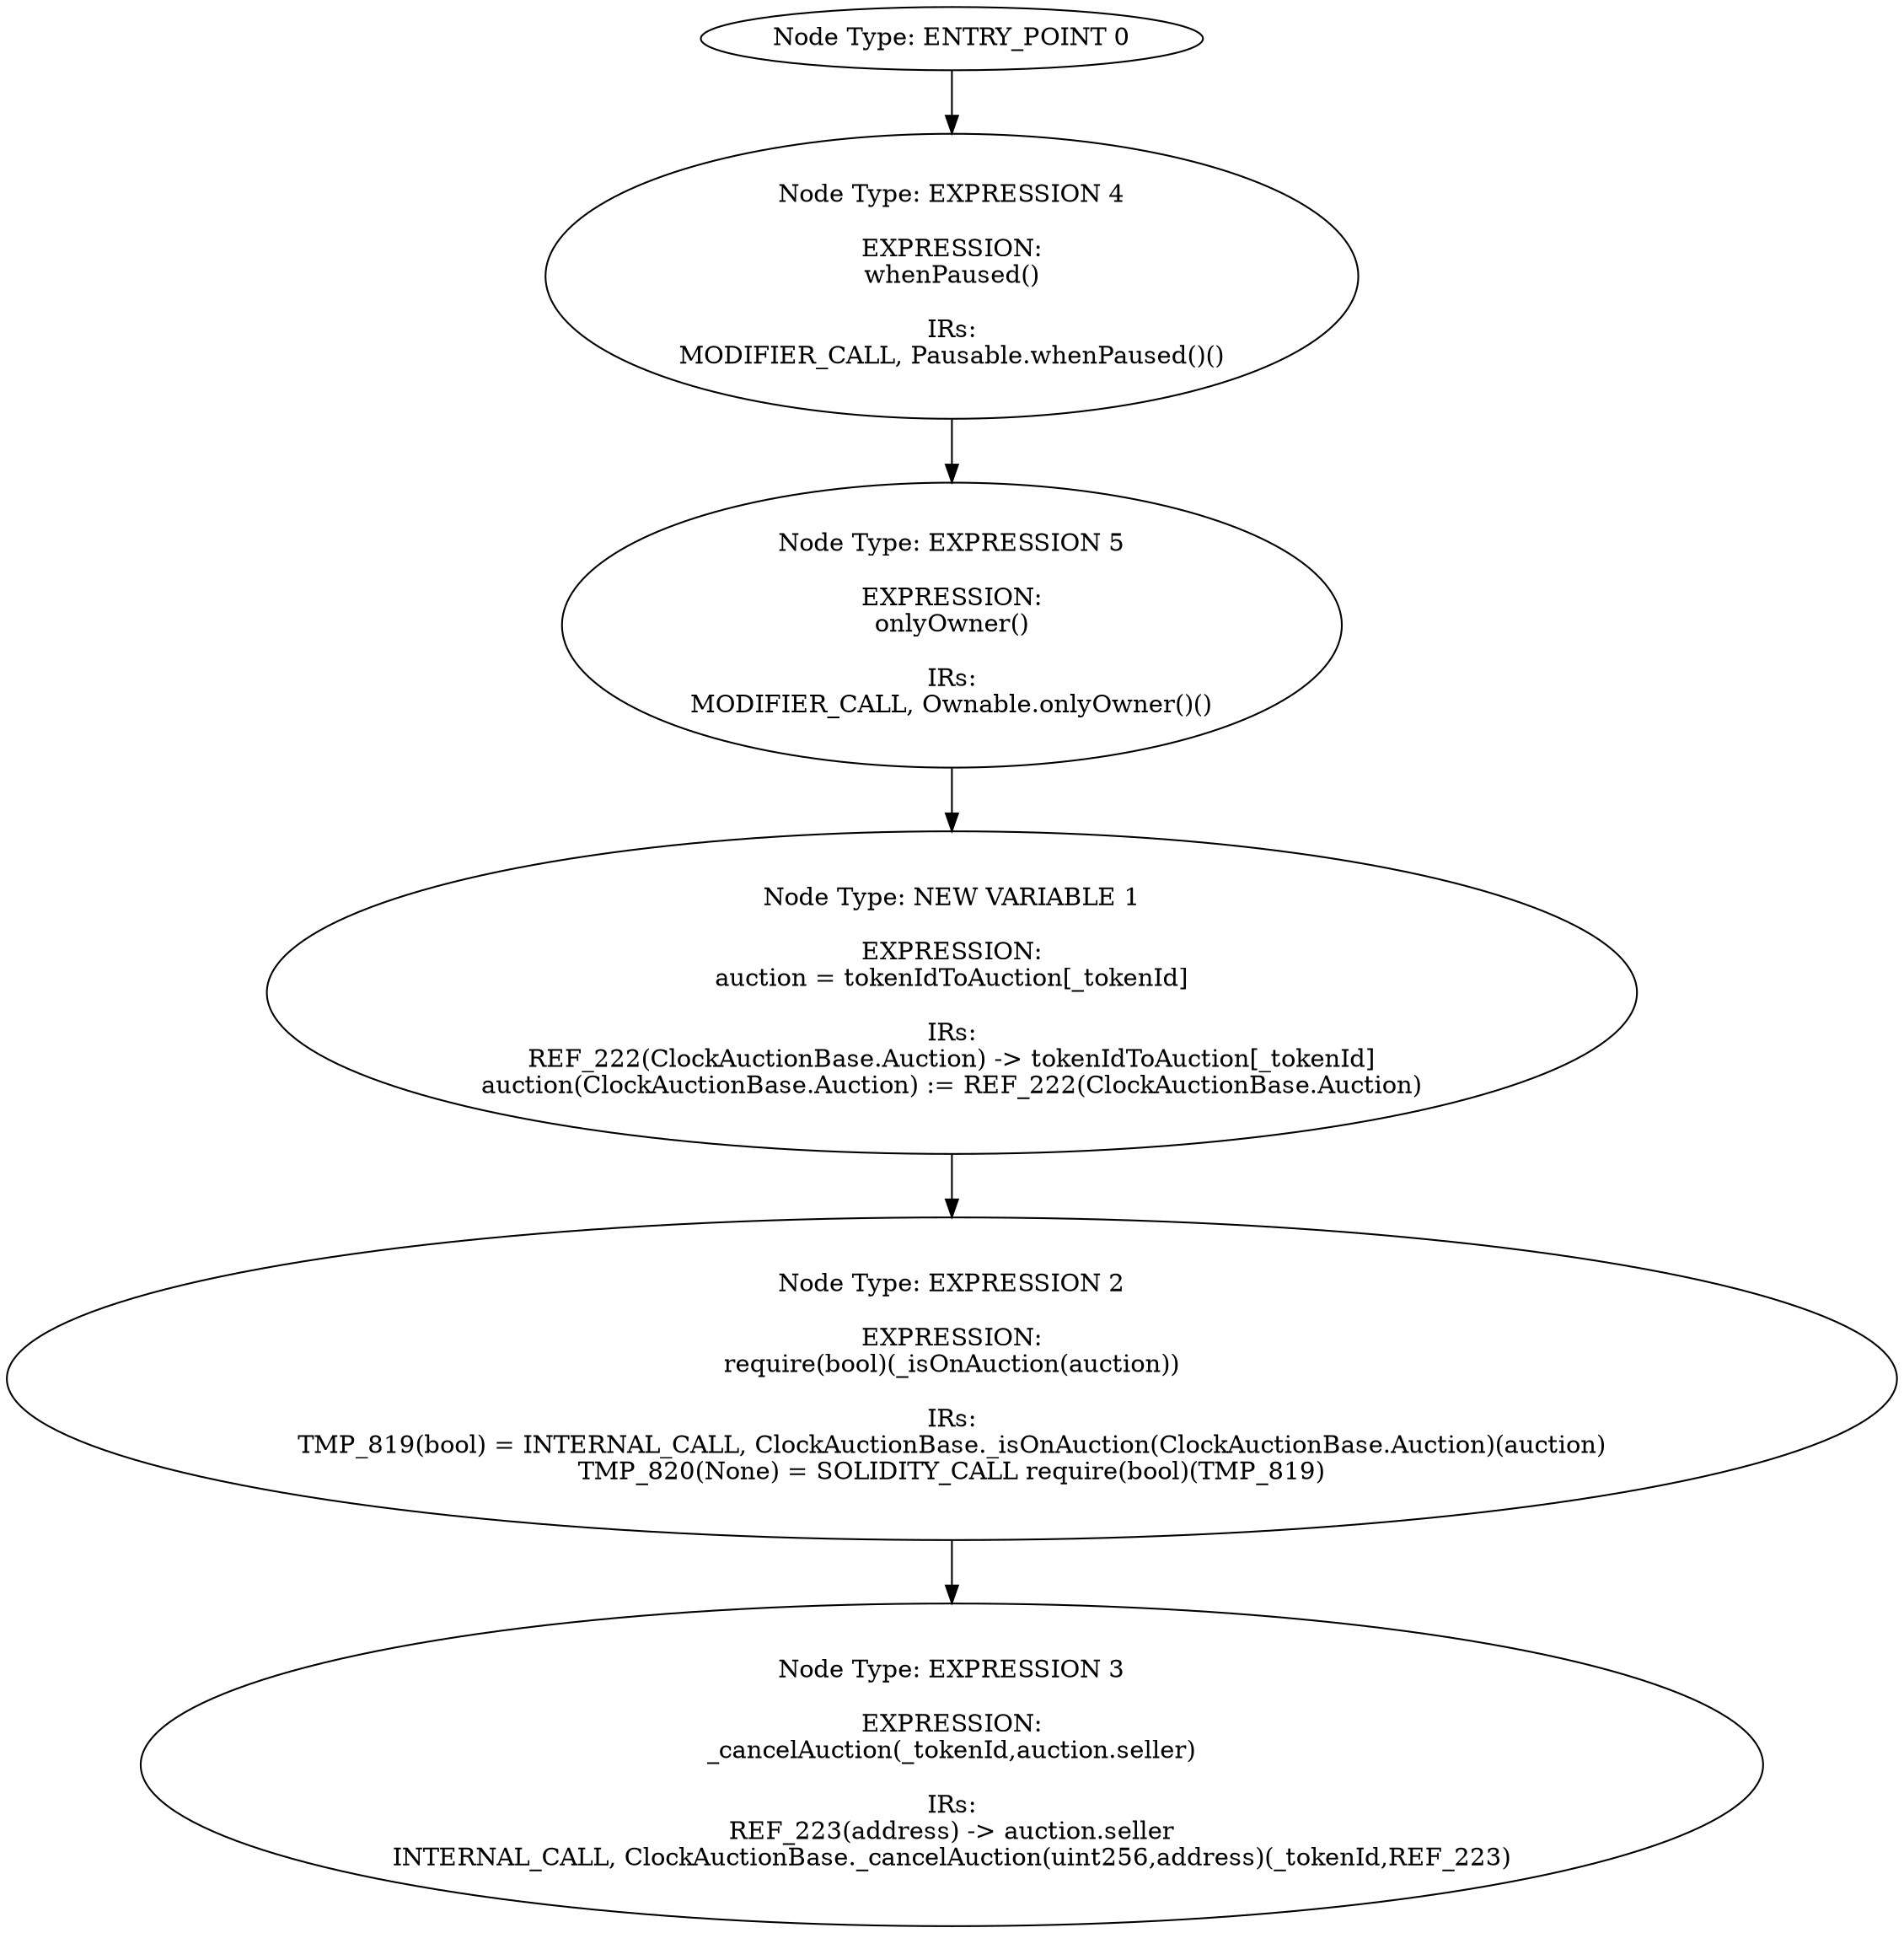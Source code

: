 digraph{
0[label="Node Type: ENTRY_POINT 0
"];
0->4;
1[label="Node Type: NEW VARIABLE 1

EXPRESSION:
auction = tokenIdToAuction[_tokenId]

IRs:
REF_222(ClockAuctionBase.Auction) -> tokenIdToAuction[_tokenId]
auction(ClockAuctionBase.Auction) := REF_222(ClockAuctionBase.Auction)"];
1->2;
2[label="Node Type: EXPRESSION 2

EXPRESSION:
require(bool)(_isOnAuction(auction))

IRs:
TMP_819(bool) = INTERNAL_CALL, ClockAuctionBase._isOnAuction(ClockAuctionBase.Auction)(auction)
TMP_820(None) = SOLIDITY_CALL require(bool)(TMP_819)"];
2->3;
3[label="Node Type: EXPRESSION 3

EXPRESSION:
_cancelAuction(_tokenId,auction.seller)

IRs:
REF_223(address) -> auction.seller
INTERNAL_CALL, ClockAuctionBase._cancelAuction(uint256,address)(_tokenId,REF_223)"];
4[label="Node Type: EXPRESSION 4

EXPRESSION:
whenPaused()

IRs:
MODIFIER_CALL, Pausable.whenPaused()()"];
4->5;
5[label="Node Type: EXPRESSION 5

EXPRESSION:
onlyOwner()

IRs:
MODIFIER_CALL, Ownable.onlyOwner()()"];
5->1;
}
